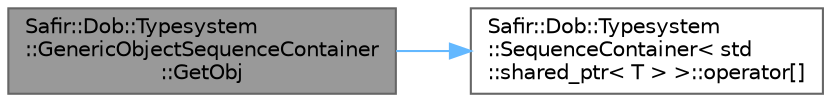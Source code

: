 digraph "Safir::Dob::Typesystem::GenericObjectSequenceContainer::GetObj"
{
 // LATEX_PDF_SIZE
  bgcolor="transparent";
  edge [fontname=Helvetica,fontsize=10,labelfontname=Helvetica,labelfontsize=10];
  node [fontname=Helvetica,fontsize=10,shape=box,height=0.2,width=0.4];
  rankdir="LR";
  Node1 [label="Safir::Dob::Typesystem\l::GenericObjectSequenceContainer\l::GetObj",height=0.2,width=0.4,color="gray40", fillcolor="grey60", style="filled", fontcolor="black",tooltip="Get a const generic pointer to the object at the specified index."];
  Node1 -> Node2 [color="steelblue1",style="solid"];
  Node2 [label="Safir::Dob::Typesystem\l::SequenceContainer\< std\l::shared_ptr\< T \> \>::operator[]",height=0.2,width=0.4,color="grey40", fillcolor="white", style="filled",URL="$a01527.html#a1892dfbc2e0d03d73ad85c96c3bfae8f",tooltip="Get const reference to the value with specified index."];
}
